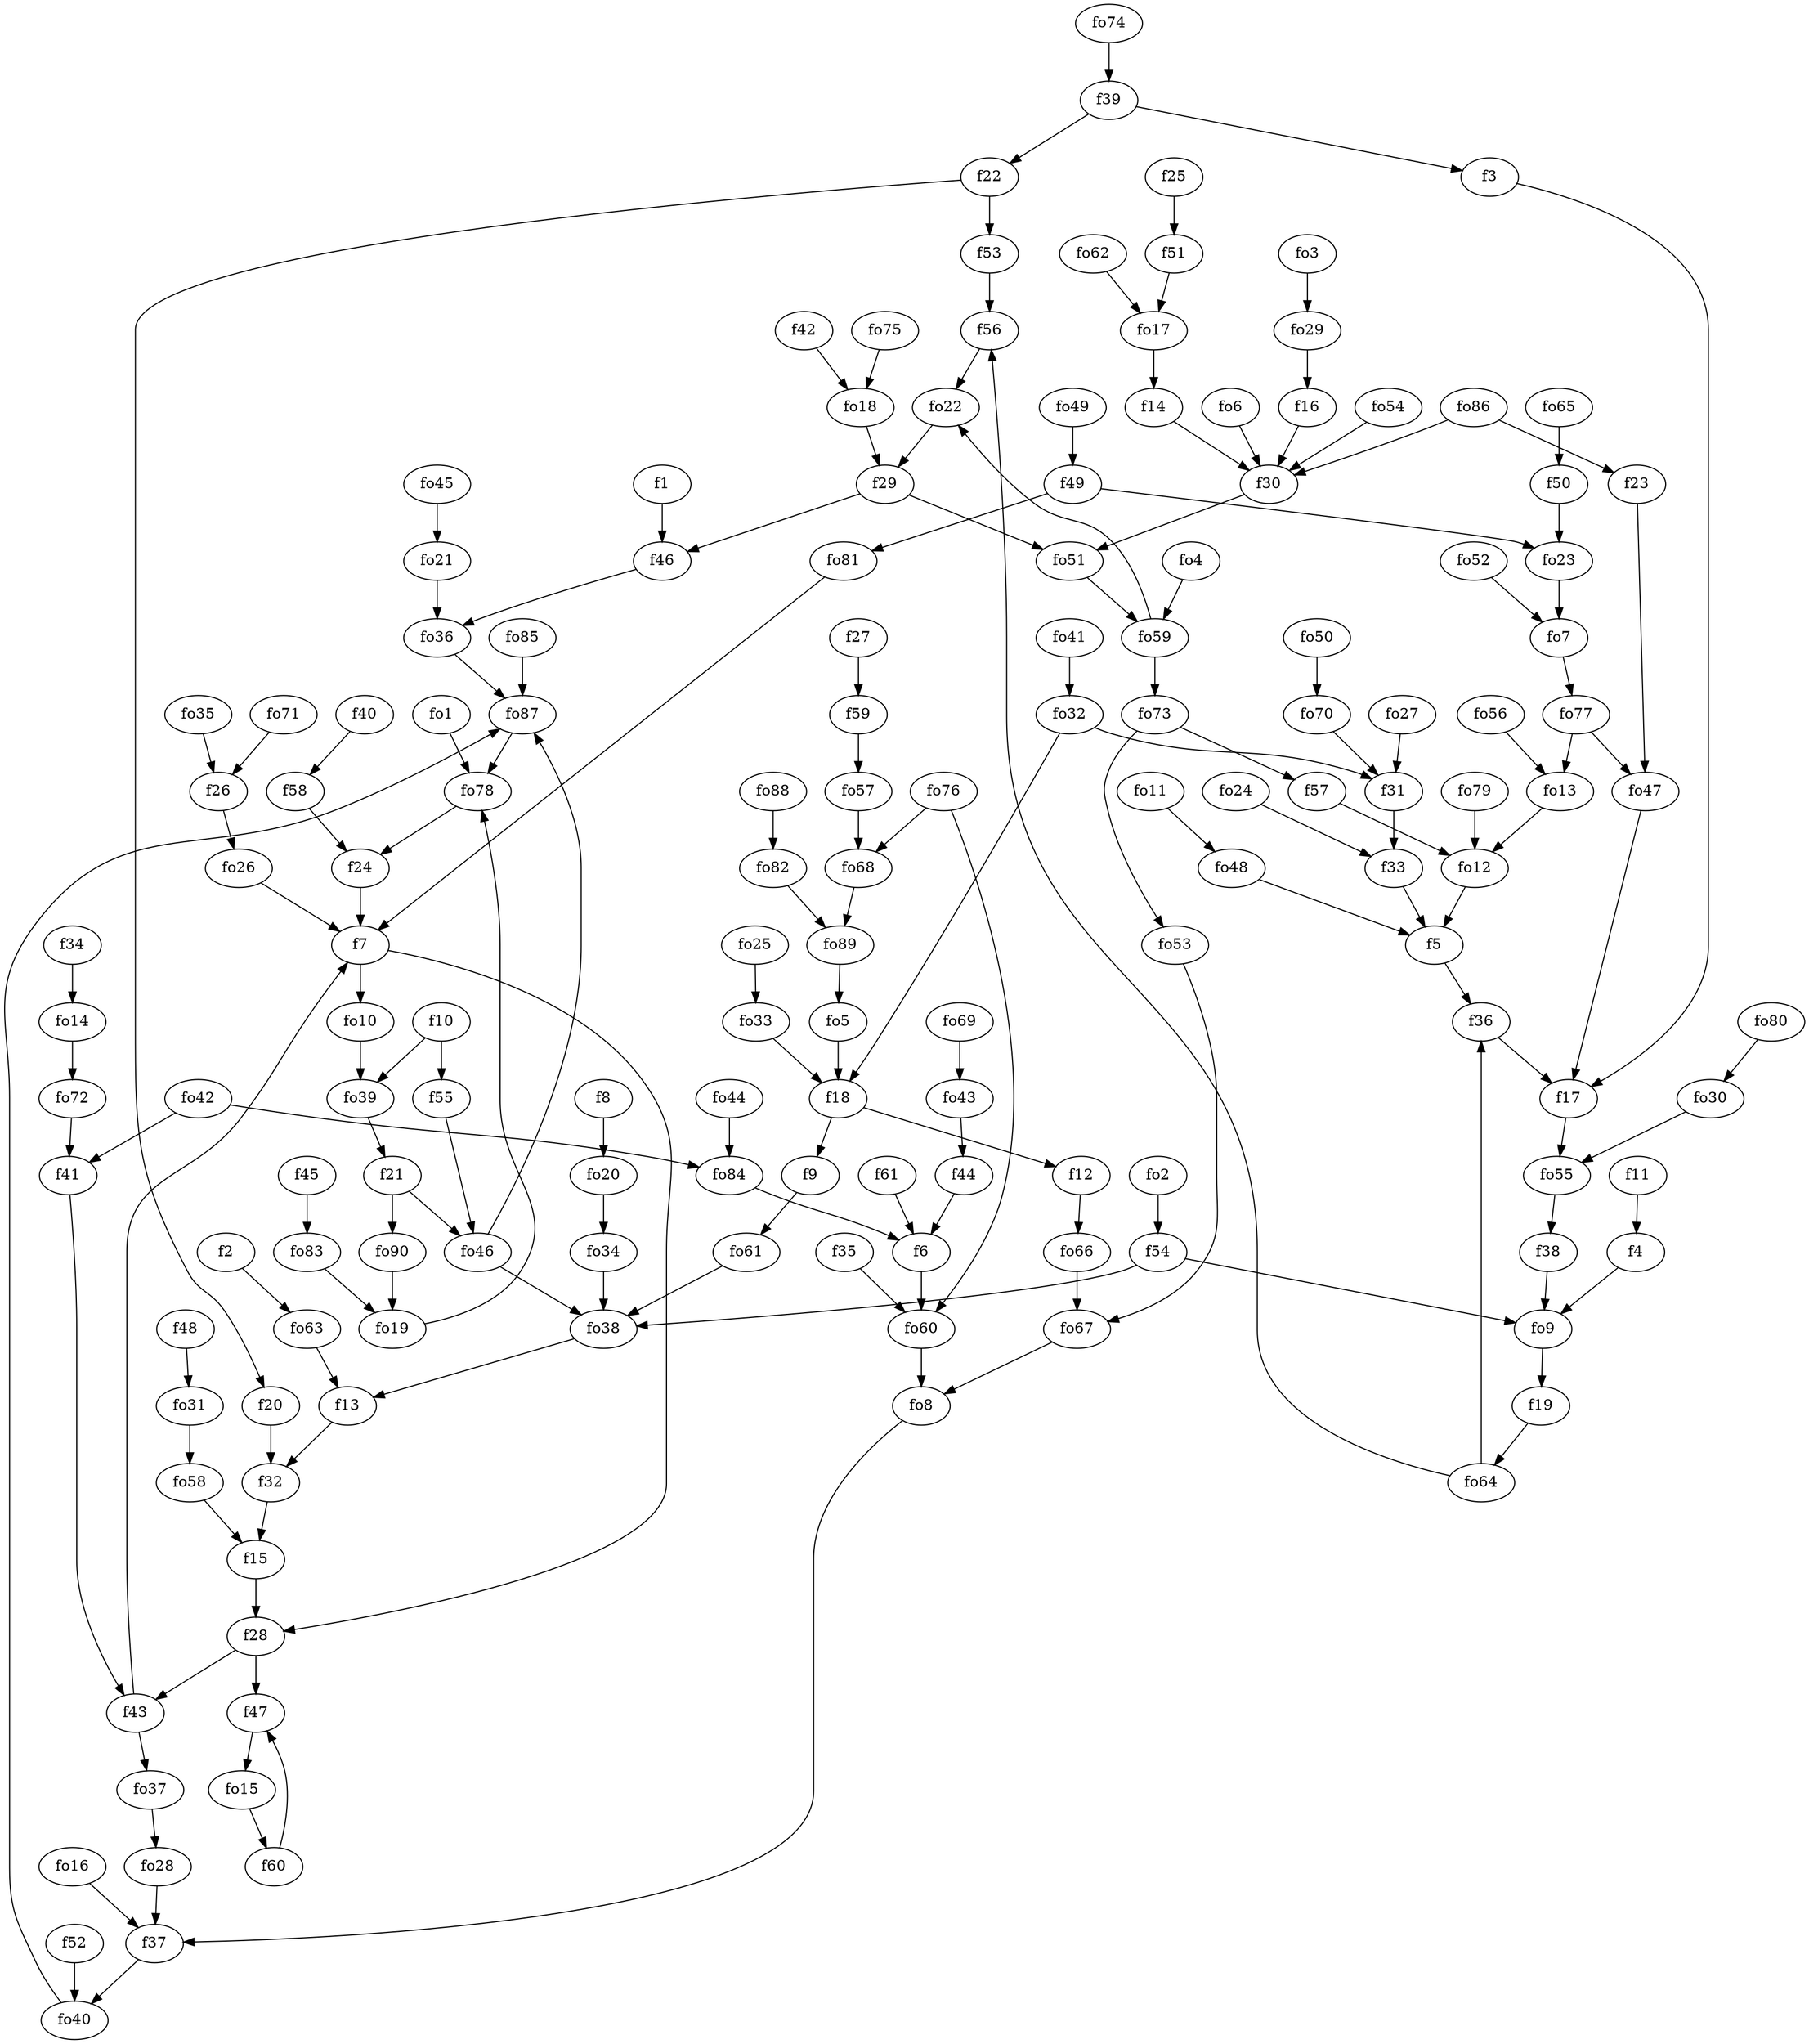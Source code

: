 strict digraph  {
f1;
f2;
f3;
f4;
f5;
f6;
f7;
f8;
f9;
f10;
f11;
f12;
f13;
f14;
f15;
f16;
f17;
f18;
f19;
f20;
f21;
f22;
f23;
f24;
f25;
f26;
f27;
f28;
f29;
f30;
f31;
f32;
f33;
f34;
f35;
f36;
f37;
f38;
f39;
f40;
f41;
f42;
f43;
f44;
f45;
f46;
f47;
f48;
f49;
f50;
f51;
f52;
f53;
f54;
f55;
f56;
f57;
f58;
f59;
f60;
f61;
fo1;
fo2;
fo3;
fo4;
fo5;
fo6;
fo7;
fo8;
fo9;
fo10;
fo11;
fo12;
fo13;
fo14;
fo15;
fo16;
fo17;
fo18;
fo19;
fo20;
fo21;
fo22;
fo23;
fo24;
fo25;
fo26;
fo27;
fo28;
fo29;
fo30;
fo31;
fo32;
fo33;
fo34;
fo35;
fo36;
fo37;
fo38;
fo39;
fo40;
fo41;
fo42;
fo43;
fo44;
fo45;
fo46;
fo47;
fo48;
fo49;
fo50;
fo51;
fo52;
fo53;
fo54;
fo55;
fo56;
fo57;
fo58;
fo59;
fo60;
fo61;
fo62;
fo63;
fo64;
fo65;
fo66;
fo67;
fo68;
fo69;
fo70;
fo71;
fo72;
fo73;
fo74;
fo75;
fo76;
fo77;
fo78;
fo79;
fo80;
fo81;
fo82;
fo83;
fo84;
fo85;
fo86;
fo87;
fo88;
fo89;
fo90;
f1 -> f46  [weight=2];
f2 -> fo63  [weight=2];
f3 -> f17  [weight=2];
f4 -> fo9  [weight=2];
f5 -> f36  [weight=2];
f6 -> fo60  [weight=2];
f7 -> f28  [weight=2];
f7 -> fo10  [weight=2];
f8 -> fo20  [weight=2];
f9 -> fo61  [weight=2];
f10 -> f55  [weight=2];
f10 -> fo39  [weight=2];
f11 -> f4  [weight=2];
f12 -> fo66  [weight=2];
f13 -> f32  [weight=2];
f14 -> f30  [weight=2];
f15 -> f28  [weight=2];
f16 -> f30  [weight=2];
f17 -> fo55  [weight=2];
f18 -> f12  [weight=2];
f18 -> f9  [weight=2];
f19 -> fo64  [weight=2];
f20 -> f32  [weight=2];
f21 -> fo90  [weight=2];
f21 -> fo46  [weight=2];
f22 -> f20  [weight=2];
f22 -> f53  [weight=2];
f23 -> fo47  [weight=2];
f24 -> f7  [weight=2];
f25 -> f51  [weight=2];
f26 -> fo26  [weight=2];
f27 -> f59  [weight=2];
f28 -> f47  [weight=2];
f28 -> f43  [weight=2];
f29 -> fo51  [weight=2];
f29 -> f46  [weight=2];
f30 -> fo51  [weight=2];
f31 -> f33  [weight=2];
f32 -> f15  [weight=2];
f33 -> f5  [weight=2];
f34 -> fo14  [weight=2];
f35 -> fo60  [weight=2];
f36 -> f17  [weight=2];
f37 -> fo40  [weight=2];
f38 -> fo9  [weight=2];
f39 -> f22  [weight=2];
f39 -> f3  [weight=2];
f40 -> f58  [weight=2];
f41 -> f43  [weight=2];
f42 -> fo18  [weight=2];
f43 -> fo37  [weight=2];
f43 -> f7  [weight=2];
f44 -> f6  [weight=2];
f45 -> fo83  [weight=2];
f46 -> fo36  [weight=2];
f47 -> fo15  [weight=2];
f48 -> fo31  [weight=2];
f49 -> fo81  [weight=2];
f49 -> fo23  [weight=2];
f50 -> fo23  [weight=2];
f51 -> fo17  [weight=2];
f52 -> fo40  [weight=2];
f53 -> f56  [weight=2];
f54 -> fo9  [weight=2];
f54 -> fo38  [weight=2];
f55 -> fo46  [weight=2];
f56 -> fo22  [weight=2];
f57 -> fo12  [weight=2];
f58 -> f24  [weight=2];
f59 -> fo57  [weight=2];
f60 -> f47  [weight=2];
f61 -> f6  [weight=2];
fo1 -> fo78  [weight=2];
fo2 -> f54  [weight=2];
fo3 -> fo29  [weight=2];
fo4 -> fo59  [weight=2];
fo5 -> f18  [weight=2];
fo6 -> f30  [weight=2];
fo7 -> fo77  [weight=2];
fo8 -> f37  [weight=2];
fo9 -> f19  [weight=2];
fo10 -> fo39  [weight=2];
fo11 -> fo48  [weight=2];
fo12 -> f5  [weight=2];
fo13 -> fo12  [weight=2];
fo14 -> fo72  [weight=2];
fo15 -> f60  [weight=2];
fo16 -> f37  [weight=2];
fo17 -> f14  [weight=2];
fo18 -> f29  [weight=2];
fo19 -> fo78  [weight=2];
fo20 -> fo34  [weight=2];
fo21 -> fo36  [weight=2];
fo22 -> f29  [weight=2];
fo23 -> fo7  [weight=2];
fo24 -> f33  [weight=2];
fo25 -> fo33  [weight=2];
fo26 -> f7  [weight=2];
fo27 -> f31  [weight=2];
fo28 -> f37  [weight=2];
fo29 -> f16  [weight=2];
fo30 -> fo55  [weight=2];
fo31 -> fo58  [weight=2];
fo32 -> f31  [weight=2];
fo32 -> f18  [weight=2];
fo33 -> f18  [weight=2];
fo34 -> fo38  [weight=2];
fo35 -> f26  [weight=2];
fo36 -> fo87  [weight=2];
fo37 -> fo28  [weight=2];
fo38 -> f13  [weight=2];
fo39 -> f21  [weight=2];
fo40 -> fo87  [weight=2];
fo41 -> fo32  [weight=2];
fo42 -> fo84  [weight=2];
fo42 -> f41  [weight=2];
fo43 -> f44  [weight=2];
fo44 -> fo84  [weight=2];
fo45 -> fo21  [weight=2];
fo46 -> fo87  [weight=2];
fo46 -> fo38  [weight=2];
fo47 -> f17  [weight=2];
fo48 -> f5  [weight=2];
fo49 -> f49  [weight=2];
fo50 -> fo70  [weight=2];
fo51 -> fo59  [weight=2];
fo52 -> fo7  [weight=2];
fo53 -> fo67  [weight=2];
fo54 -> f30  [weight=2];
fo55 -> f38  [weight=2];
fo56 -> fo13  [weight=2];
fo57 -> fo68  [weight=2];
fo58 -> f15  [weight=2];
fo59 -> fo73  [weight=2];
fo59 -> fo22  [weight=2];
fo60 -> fo8  [weight=2];
fo61 -> fo38  [weight=2];
fo62 -> fo17  [weight=2];
fo63 -> f13  [weight=2];
fo64 -> f36  [weight=2];
fo64 -> f56  [weight=2];
fo65 -> f50  [weight=2];
fo66 -> fo67  [weight=2];
fo67 -> fo8  [weight=2];
fo68 -> fo89  [weight=2];
fo69 -> fo43  [weight=2];
fo70 -> f31  [weight=2];
fo71 -> f26  [weight=2];
fo72 -> f41  [weight=2];
fo73 -> f57  [weight=2];
fo73 -> fo53  [weight=2];
fo74 -> f39  [weight=2];
fo75 -> fo18  [weight=2];
fo76 -> fo60  [weight=2];
fo76 -> fo68  [weight=2];
fo77 -> fo13  [weight=2];
fo77 -> fo47  [weight=2];
fo78 -> f24  [weight=2];
fo79 -> fo12  [weight=2];
fo80 -> fo30  [weight=2];
fo81 -> f7  [weight=2];
fo82 -> fo89  [weight=2];
fo83 -> fo19  [weight=2];
fo84 -> f6  [weight=2];
fo85 -> fo87  [weight=2];
fo86 -> f30  [weight=2];
fo86 -> f23  [weight=2];
fo87 -> fo78  [weight=2];
fo88 -> fo82  [weight=2];
fo89 -> fo5  [weight=2];
fo90 -> fo19  [weight=2];
}
